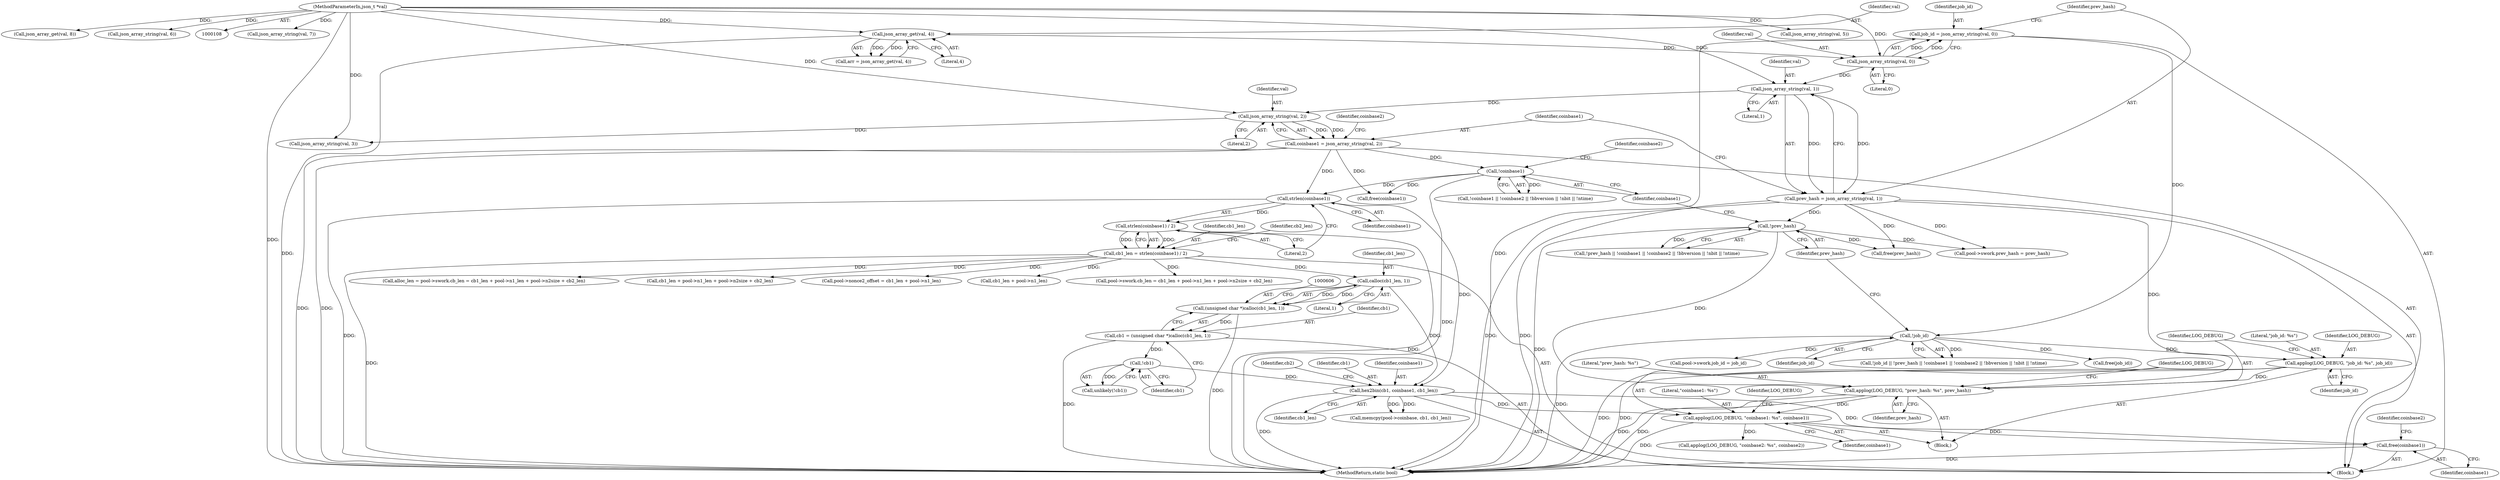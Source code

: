 digraph "0_sgminer_910c36089940e81fb85c65b8e63dcd2fac71470c@API" {
"1000741" [label="(Call,free(coinbase1))"];
"1000714" [label="(Call,applog(LOG_DEBUG, \"coinbase1: %s\", coinbase1))"];
"1000710" [label="(Call,applog(LOG_DEBUG, \"prev_hash: %s\", prev_hash))"];
"1000706" [label="(Call,applog(LOG_DEBUG, \"job_id: %s\", job_id))"];
"1000193" [label="(Call,!job_id)"];
"1000150" [label="(Call,job_id = json_array_string(val, 0))"];
"1000152" [label="(Call,json_array_string(val, 0))"];
"1000135" [label="(Call,json_array_get(val, 4))"];
"1000110" [label="(MethodParameterIn,json_t *val)"];
"1000196" [label="(Call,!prev_hash)"];
"1000155" [label="(Call,prev_hash = json_array_string(val, 1))"];
"1000157" [label="(Call,json_array_string(val, 1))"];
"1000617" [label="(Call,hex2bin(cb1, coinbase1, cb1_len))"];
"1000612" [label="(Call,!cb1)"];
"1000603" [label="(Call,cb1 = (unsigned char *)calloc(cb1_len, 1))"];
"1000605" [label="(Call,(unsigned char *)calloc(cb1_len, 1))"];
"1000607" [label="(Call,calloc(cb1_len, 1))"];
"1000291" [label="(Call,cb1_len = strlen(coinbase1) / 2)"];
"1000293" [label="(Call,strlen(coinbase1) / 2)"];
"1000294" [label="(Call,strlen(coinbase1))"];
"1000199" [label="(Call,!coinbase1)"];
"1000160" [label="(Call,coinbase1 = json_array_string(val, 2))"];
"1000162" [label="(Call,json_array_string(val, 2))"];
"1000620" [label="(Identifier,cb1_len)"];
"1000198" [label="(Call,!coinbase1 || !coinbase2 || !bbversion || !nbit || !ntime)"];
"1000182" [label="(Call,json_array_string(val, 7))"];
"1000199" [label="(Call,!coinbase1)"];
"1000714" [label="(Call,applog(LOG_DEBUG, \"coinbase1: %s\", coinbase1))"];
"1000295" [label="(Identifier,coinbase1)"];
"1000154" [label="(Literal,0)"];
"1000195" [label="(Call,!prev_hash || !coinbase1 || !coinbase2 || !bbversion || !nbit || !ntime)"];
"1000135" [label="(Call,json_array_get(val, 4))"];
"1000708" [label="(Literal,\"job_id: %s\")"];
"1000164" [label="(Literal,2)"];
"1000612" [label="(Call,!cb1)"];
"1000219" [label="(Call,free(prev_hash))"];
"1000133" [label="(Call,arr = json_array_get(val, 4))"];
"1000110" [label="(MethodParameterIn,json_t *val)"];
"1000741" [label="(Call,free(coinbase1))"];
"1000744" [label="(Identifier,coinbase2)"];
"1000711" [label="(Identifier,LOG_DEBUG)"];
"1000715" [label="(Identifier,LOG_DEBUG)"];
"1000613" [label="(Identifier,cb1)"];
"1000160" [label="(Call,coinbase1 = json_array_string(val, 2))"];
"1000136" [label="(Identifier,val)"];
"1000200" [label="(Identifier,coinbase1)"];
"1000150" [label="(Call,job_id = json_array_string(val, 0))"];
"1000161" [label="(Identifier,coinbase1)"];
"1000296" [label="(Literal,2)"];
"1000167" [label="(Call,json_array_string(val, 3))"];
"1000196" [label="(Call,!prev_hash)"];
"1000609" [label="(Literal,1)"];
"1000605" [label="(Call,(unsigned char *)calloc(cb1_len, 1))"];
"1000742" [label="(Identifier,coinbase1)"];
"1000111" [label="(Block,)"];
"1000298" [label="(Identifier,cb2_len)"];
"1000718" [label="(Call,applog(LOG_DEBUG, \"coinbase2: %s\", coinbase2))"];
"1000712" [label="(Literal,\"prev_hash: %s\")"];
"1000354" [label="(Call,cb1_len + pool->n1_len)"];
"1000607" [label="(Call,calloc(cb1_len, 1))"];
"1000158" [label="(Identifier,val)"];
"1000768" [label="(MethodReturn,static bool)"];
"1000162" [label="(Call,json_array_string(val, 2))"];
"1000277" [label="(Call,pool->swork.job_id = job_id)"];
"1000151" [label="(Identifier,job_id)"];
"1000172" [label="(Call,json_array_string(val, 5))"];
"1000333" [label="(Call,pool->swork.cb_len = cb1_len + pool->n1_len + pool->n2size + cb2_len)"];
"1000603" [label="(Call,cb1 = (unsigned char *)calloc(cb1_len, 1))"];
"1000188" [label="(Call,json_array_get(val, 8))"];
"1000707" [label="(Identifier,LOG_DEBUG)"];
"1000619" [label="(Identifier,coinbase1)"];
"1000203" [label="(Identifier,coinbase2)"];
"1000137" [label="(Literal,4)"];
"1000622" [label="(Identifier,cb2)"];
"1000223" [label="(Call,free(coinbase1))"];
"1000710" [label="(Call,applog(LOG_DEBUG, \"prev_hash: %s\", prev_hash))"];
"1000177" [label="(Call,json_array_string(val, 6))"];
"1000157" [label="(Call,json_array_string(val, 1))"];
"1000331" [label="(Call,alloc_len = pool->swork.cb_len = cb1_len + pool->n1_len + pool->n2size + cb2_len)"];
"1000339" [label="(Call,cb1_len + pool->n1_len + pool->n2size + cb2_len)"];
"1000291" [label="(Call,cb1_len = strlen(coinbase1) / 2)"];
"1000618" [label="(Identifier,cb1)"];
"1000611" [label="(Call,unlikely(!cb1))"];
"1000155" [label="(Call,prev_hash = json_array_string(val, 1))"];
"1000293" [label="(Call,strlen(coinbase1) / 2)"];
"1000166" [label="(Identifier,coinbase2)"];
"1000350" [label="(Call,pool->nonce2_offset = cb1_len + pool->n1_len)"];
"1000706" [label="(Call,applog(LOG_DEBUG, \"job_id: %s\", job_id))"];
"1000163" [label="(Identifier,val)"];
"1000716" [label="(Literal,\"coinbase1: %s\")"];
"1000197" [label="(Identifier,prev_hash)"];
"1000717" [label="(Identifier,coinbase1)"];
"1000194" [label="(Identifier,job_id)"];
"1000153" [label="(Identifier,val)"];
"1000152" [label="(Call,json_array_string(val, 0))"];
"1000705" [label="(Block,)"];
"1000284" [label="(Call,pool->swork.prev_hash = prev_hash)"];
"1000193" [label="(Call,!job_id)"];
"1000617" [label="(Call,hex2bin(cb1, coinbase1, cb1_len))"];
"1000156" [label="(Identifier,prev_hash)"];
"1000664" [label="(Call,memcpy(pool->coinbase, cb1, cb1_len))"];
"1000292" [label="(Identifier,cb1_len)"];
"1000159" [label="(Literal,1)"];
"1000604" [label="(Identifier,cb1)"];
"1000192" [label="(Call,!job_id || !prev_hash || !coinbase1 || !coinbase2 || !bbversion || !nbit || !ntime)"];
"1000719" [label="(Identifier,LOG_DEBUG)"];
"1000709" [label="(Identifier,job_id)"];
"1000294" [label="(Call,strlen(coinbase1))"];
"1000713" [label="(Identifier,prev_hash)"];
"1000608" [label="(Identifier,cb1_len)"];
"1000215" [label="(Call,free(job_id))"];
"1000741" -> "1000111"  [label="AST: "];
"1000741" -> "1000742"  [label="CFG: "];
"1000742" -> "1000741"  [label="AST: "];
"1000744" -> "1000741"  [label="CFG: "];
"1000741" -> "1000768"  [label="DDG: "];
"1000714" -> "1000741"  [label="DDG: "];
"1000617" -> "1000741"  [label="DDG: "];
"1000714" -> "1000705"  [label="AST: "];
"1000714" -> "1000717"  [label="CFG: "];
"1000715" -> "1000714"  [label="AST: "];
"1000716" -> "1000714"  [label="AST: "];
"1000717" -> "1000714"  [label="AST: "];
"1000719" -> "1000714"  [label="CFG: "];
"1000714" -> "1000768"  [label="DDG: "];
"1000710" -> "1000714"  [label="DDG: "];
"1000617" -> "1000714"  [label="DDG: "];
"1000714" -> "1000718"  [label="DDG: "];
"1000710" -> "1000705"  [label="AST: "];
"1000710" -> "1000713"  [label="CFG: "];
"1000711" -> "1000710"  [label="AST: "];
"1000712" -> "1000710"  [label="AST: "];
"1000713" -> "1000710"  [label="AST: "];
"1000715" -> "1000710"  [label="CFG: "];
"1000710" -> "1000768"  [label="DDG: "];
"1000710" -> "1000768"  [label="DDG: "];
"1000706" -> "1000710"  [label="DDG: "];
"1000196" -> "1000710"  [label="DDG: "];
"1000155" -> "1000710"  [label="DDG: "];
"1000706" -> "1000705"  [label="AST: "];
"1000706" -> "1000709"  [label="CFG: "];
"1000707" -> "1000706"  [label="AST: "];
"1000708" -> "1000706"  [label="AST: "];
"1000709" -> "1000706"  [label="AST: "];
"1000711" -> "1000706"  [label="CFG: "];
"1000706" -> "1000768"  [label="DDG: "];
"1000706" -> "1000768"  [label="DDG: "];
"1000193" -> "1000706"  [label="DDG: "];
"1000193" -> "1000192"  [label="AST: "];
"1000193" -> "1000194"  [label="CFG: "];
"1000194" -> "1000193"  [label="AST: "];
"1000197" -> "1000193"  [label="CFG: "];
"1000192" -> "1000193"  [label="CFG: "];
"1000193" -> "1000768"  [label="DDG: "];
"1000193" -> "1000192"  [label="DDG: "];
"1000150" -> "1000193"  [label="DDG: "];
"1000193" -> "1000215"  [label="DDG: "];
"1000193" -> "1000277"  [label="DDG: "];
"1000150" -> "1000111"  [label="AST: "];
"1000150" -> "1000152"  [label="CFG: "];
"1000151" -> "1000150"  [label="AST: "];
"1000152" -> "1000150"  [label="AST: "];
"1000156" -> "1000150"  [label="CFG: "];
"1000150" -> "1000768"  [label="DDG: "];
"1000152" -> "1000150"  [label="DDG: "];
"1000152" -> "1000150"  [label="DDG: "];
"1000152" -> "1000154"  [label="CFG: "];
"1000153" -> "1000152"  [label="AST: "];
"1000154" -> "1000152"  [label="AST: "];
"1000135" -> "1000152"  [label="DDG: "];
"1000110" -> "1000152"  [label="DDG: "];
"1000152" -> "1000157"  [label="DDG: "];
"1000135" -> "1000133"  [label="AST: "];
"1000135" -> "1000137"  [label="CFG: "];
"1000136" -> "1000135"  [label="AST: "];
"1000137" -> "1000135"  [label="AST: "];
"1000133" -> "1000135"  [label="CFG: "];
"1000135" -> "1000768"  [label="DDG: "];
"1000135" -> "1000133"  [label="DDG: "];
"1000135" -> "1000133"  [label="DDG: "];
"1000110" -> "1000135"  [label="DDG: "];
"1000110" -> "1000108"  [label="AST: "];
"1000110" -> "1000768"  [label="DDG: "];
"1000110" -> "1000157"  [label="DDG: "];
"1000110" -> "1000162"  [label="DDG: "];
"1000110" -> "1000167"  [label="DDG: "];
"1000110" -> "1000172"  [label="DDG: "];
"1000110" -> "1000177"  [label="DDG: "];
"1000110" -> "1000182"  [label="DDG: "];
"1000110" -> "1000188"  [label="DDG: "];
"1000196" -> "1000195"  [label="AST: "];
"1000196" -> "1000197"  [label="CFG: "];
"1000197" -> "1000196"  [label="AST: "];
"1000200" -> "1000196"  [label="CFG: "];
"1000195" -> "1000196"  [label="CFG: "];
"1000196" -> "1000768"  [label="DDG: "];
"1000196" -> "1000195"  [label="DDG: "];
"1000155" -> "1000196"  [label="DDG: "];
"1000196" -> "1000219"  [label="DDG: "];
"1000196" -> "1000284"  [label="DDG: "];
"1000155" -> "1000111"  [label="AST: "];
"1000155" -> "1000157"  [label="CFG: "];
"1000156" -> "1000155"  [label="AST: "];
"1000157" -> "1000155"  [label="AST: "];
"1000161" -> "1000155"  [label="CFG: "];
"1000155" -> "1000768"  [label="DDG: "];
"1000155" -> "1000768"  [label="DDG: "];
"1000157" -> "1000155"  [label="DDG: "];
"1000157" -> "1000155"  [label="DDG: "];
"1000155" -> "1000219"  [label="DDG: "];
"1000155" -> "1000284"  [label="DDG: "];
"1000157" -> "1000159"  [label="CFG: "];
"1000158" -> "1000157"  [label="AST: "];
"1000159" -> "1000157"  [label="AST: "];
"1000157" -> "1000162"  [label="DDG: "];
"1000617" -> "1000111"  [label="AST: "];
"1000617" -> "1000620"  [label="CFG: "];
"1000618" -> "1000617"  [label="AST: "];
"1000619" -> "1000617"  [label="AST: "];
"1000620" -> "1000617"  [label="AST: "];
"1000622" -> "1000617"  [label="CFG: "];
"1000617" -> "1000768"  [label="DDG: "];
"1000612" -> "1000617"  [label="DDG: "];
"1000294" -> "1000617"  [label="DDG: "];
"1000607" -> "1000617"  [label="DDG: "];
"1000617" -> "1000664"  [label="DDG: "];
"1000617" -> "1000664"  [label="DDG: "];
"1000612" -> "1000611"  [label="AST: "];
"1000612" -> "1000613"  [label="CFG: "];
"1000613" -> "1000612"  [label="AST: "];
"1000611" -> "1000612"  [label="CFG: "];
"1000612" -> "1000611"  [label="DDG: "];
"1000603" -> "1000612"  [label="DDG: "];
"1000603" -> "1000111"  [label="AST: "];
"1000603" -> "1000605"  [label="CFG: "];
"1000604" -> "1000603"  [label="AST: "];
"1000605" -> "1000603"  [label="AST: "];
"1000613" -> "1000603"  [label="CFG: "];
"1000603" -> "1000768"  [label="DDG: "];
"1000605" -> "1000603"  [label="DDG: "];
"1000605" -> "1000607"  [label="CFG: "];
"1000606" -> "1000605"  [label="AST: "];
"1000607" -> "1000605"  [label="AST: "];
"1000605" -> "1000768"  [label="DDG: "];
"1000607" -> "1000605"  [label="DDG: "];
"1000607" -> "1000605"  [label="DDG: "];
"1000607" -> "1000609"  [label="CFG: "];
"1000608" -> "1000607"  [label="AST: "];
"1000609" -> "1000607"  [label="AST: "];
"1000291" -> "1000607"  [label="DDG: "];
"1000291" -> "1000111"  [label="AST: "];
"1000291" -> "1000293"  [label="CFG: "];
"1000292" -> "1000291"  [label="AST: "];
"1000293" -> "1000291"  [label="AST: "];
"1000298" -> "1000291"  [label="CFG: "];
"1000291" -> "1000768"  [label="DDG: "];
"1000293" -> "1000291"  [label="DDG: "];
"1000293" -> "1000291"  [label="DDG: "];
"1000291" -> "1000331"  [label="DDG: "];
"1000291" -> "1000333"  [label="DDG: "];
"1000291" -> "1000339"  [label="DDG: "];
"1000291" -> "1000350"  [label="DDG: "];
"1000291" -> "1000354"  [label="DDG: "];
"1000293" -> "1000296"  [label="CFG: "];
"1000294" -> "1000293"  [label="AST: "];
"1000296" -> "1000293"  [label="AST: "];
"1000293" -> "1000768"  [label="DDG: "];
"1000294" -> "1000293"  [label="DDG: "];
"1000294" -> "1000295"  [label="CFG: "];
"1000295" -> "1000294"  [label="AST: "];
"1000296" -> "1000294"  [label="CFG: "];
"1000294" -> "1000768"  [label="DDG: "];
"1000199" -> "1000294"  [label="DDG: "];
"1000160" -> "1000294"  [label="DDG: "];
"1000199" -> "1000198"  [label="AST: "];
"1000199" -> "1000200"  [label="CFG: "];
"1000200" -> "1000199"  [label="AST: "];
"1000203" -> "1000199"  [label="CFG: "];
"1000198" -> "1000199"  [label="CFG: "];
"1000199" -> "1000768"  [label="DDG: "];
"1000199" -> "1000198"  [label="DDG: "];
"1000160" -> "1000199"  [label="DDG: "];
"1000199" -> "1000223"  [label="DDG: "];
"1000160" -> "1000111"  [label="AST: "];
"1000160" -> "1000162"  [label="CFG: "];
"1000161" -> "1000160"  [label="AST: "];
"1000162" -> "1000160"  [label="AST: "];
"1000166" -> "1000160"  [label="CFG: "];
"1000160" -> "1000768"  [label="DDG: "];
"1000160" -> "1000768"  [label="DDG: "];
"1000162" -> "1000160"  [label="DDG: "];
"1000162" -> "1000160"  [label="DDG: "];
"1000160" -> "1000223"  [label="DDG: "];
"1000162" -> "1000164"  [label="CFG: "];
"1000163" -> "1000162"  [label="AST: "];
"1000164" -> "1000162"  [label="AST: "];
"1000162" -> "1000167"  [label="DDG: "];
}
